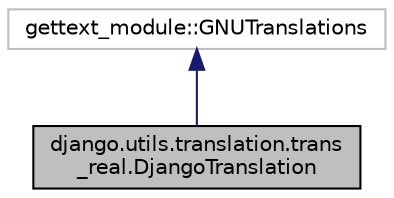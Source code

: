 digraph "django.utils.translation.trans_real.DjangoTranslation"
{
 // LATEX_PDF_SIZE
  edge [fontname="Helvetica",fontsize="10",labelfontname="Helvetica",labelfontsize="10"];
  node [fontname="Helvetica",fontsize="10",shape=record];
  Node1 [label="django.utils.translation.trans\l_real.DjangoTranslation",height=0.2,width=0.4,color="black", fillcolor="grey75", style="filled", fontcolor="black",tooltip=" "];
  Node2 -> Node1 [dir="back",color="midnightblue",fontsize="10",style="solid",fontname="Helvetica"];
  Node2 [label="gettext_module::GNUTranslations",height=0.2,width=0.4,color="grey75", fillcolor="white", style="filled",tooltip=" "];
}
